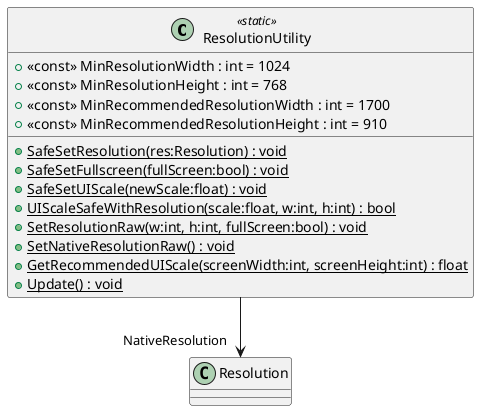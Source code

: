 @startuml
class ResolutionUtility <<static>> {
    + <<const>> MinResolutionWidth : int = 1024
    + <<const>> MinResolutionHeight : int = 768
    + <<const>> MinRecommendedResolutionWidth : int = 1700
    + <<const>> MinRecommendedResolutionHeight : int = 910
    + {static} SafeSetResolution(res:Resolution) : void
    + {static} SafeSetFullscreen(fullScreen:bool) : void
    + {static} SafeSetUIScale(newScale:float) : void
    + {static} UIScaleSafeWithResolution(scale:float, w:int, h:int) : bool
    + {static} SetResolutionRaw(w:int, h:int, fullScreen:bool) : void
    + {static} SetNativeResolutionRaw() : void
    + {static} GetRecommendedUIScale(screenWidth:int, screenHeight:int) : float
    + {static} Update() : void
}
ResolutionUtility --> "NativeResolution" Resolution
@enduml
